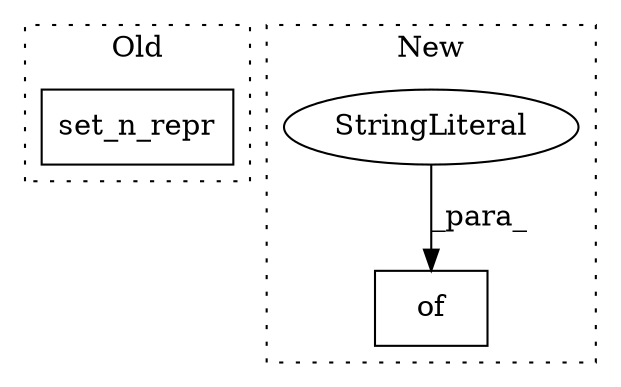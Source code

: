 digraph G {
subgraph cluster0 {
1 [label="set_n_repr" a="32" s="1281,1300" l="11,1" shape="box"];
label = "Old";
style="dotted";
}
subgraph cluster1 {
2 [label="of" a="32" s="1311,1326" l="3,1" shape="box"];
3 [label="StringLiteral" a="45" s="1314" l="3" shape="ellipse"];
label = "New";
style="dotted";
}
3 -> 2 [label="_para_"];
}